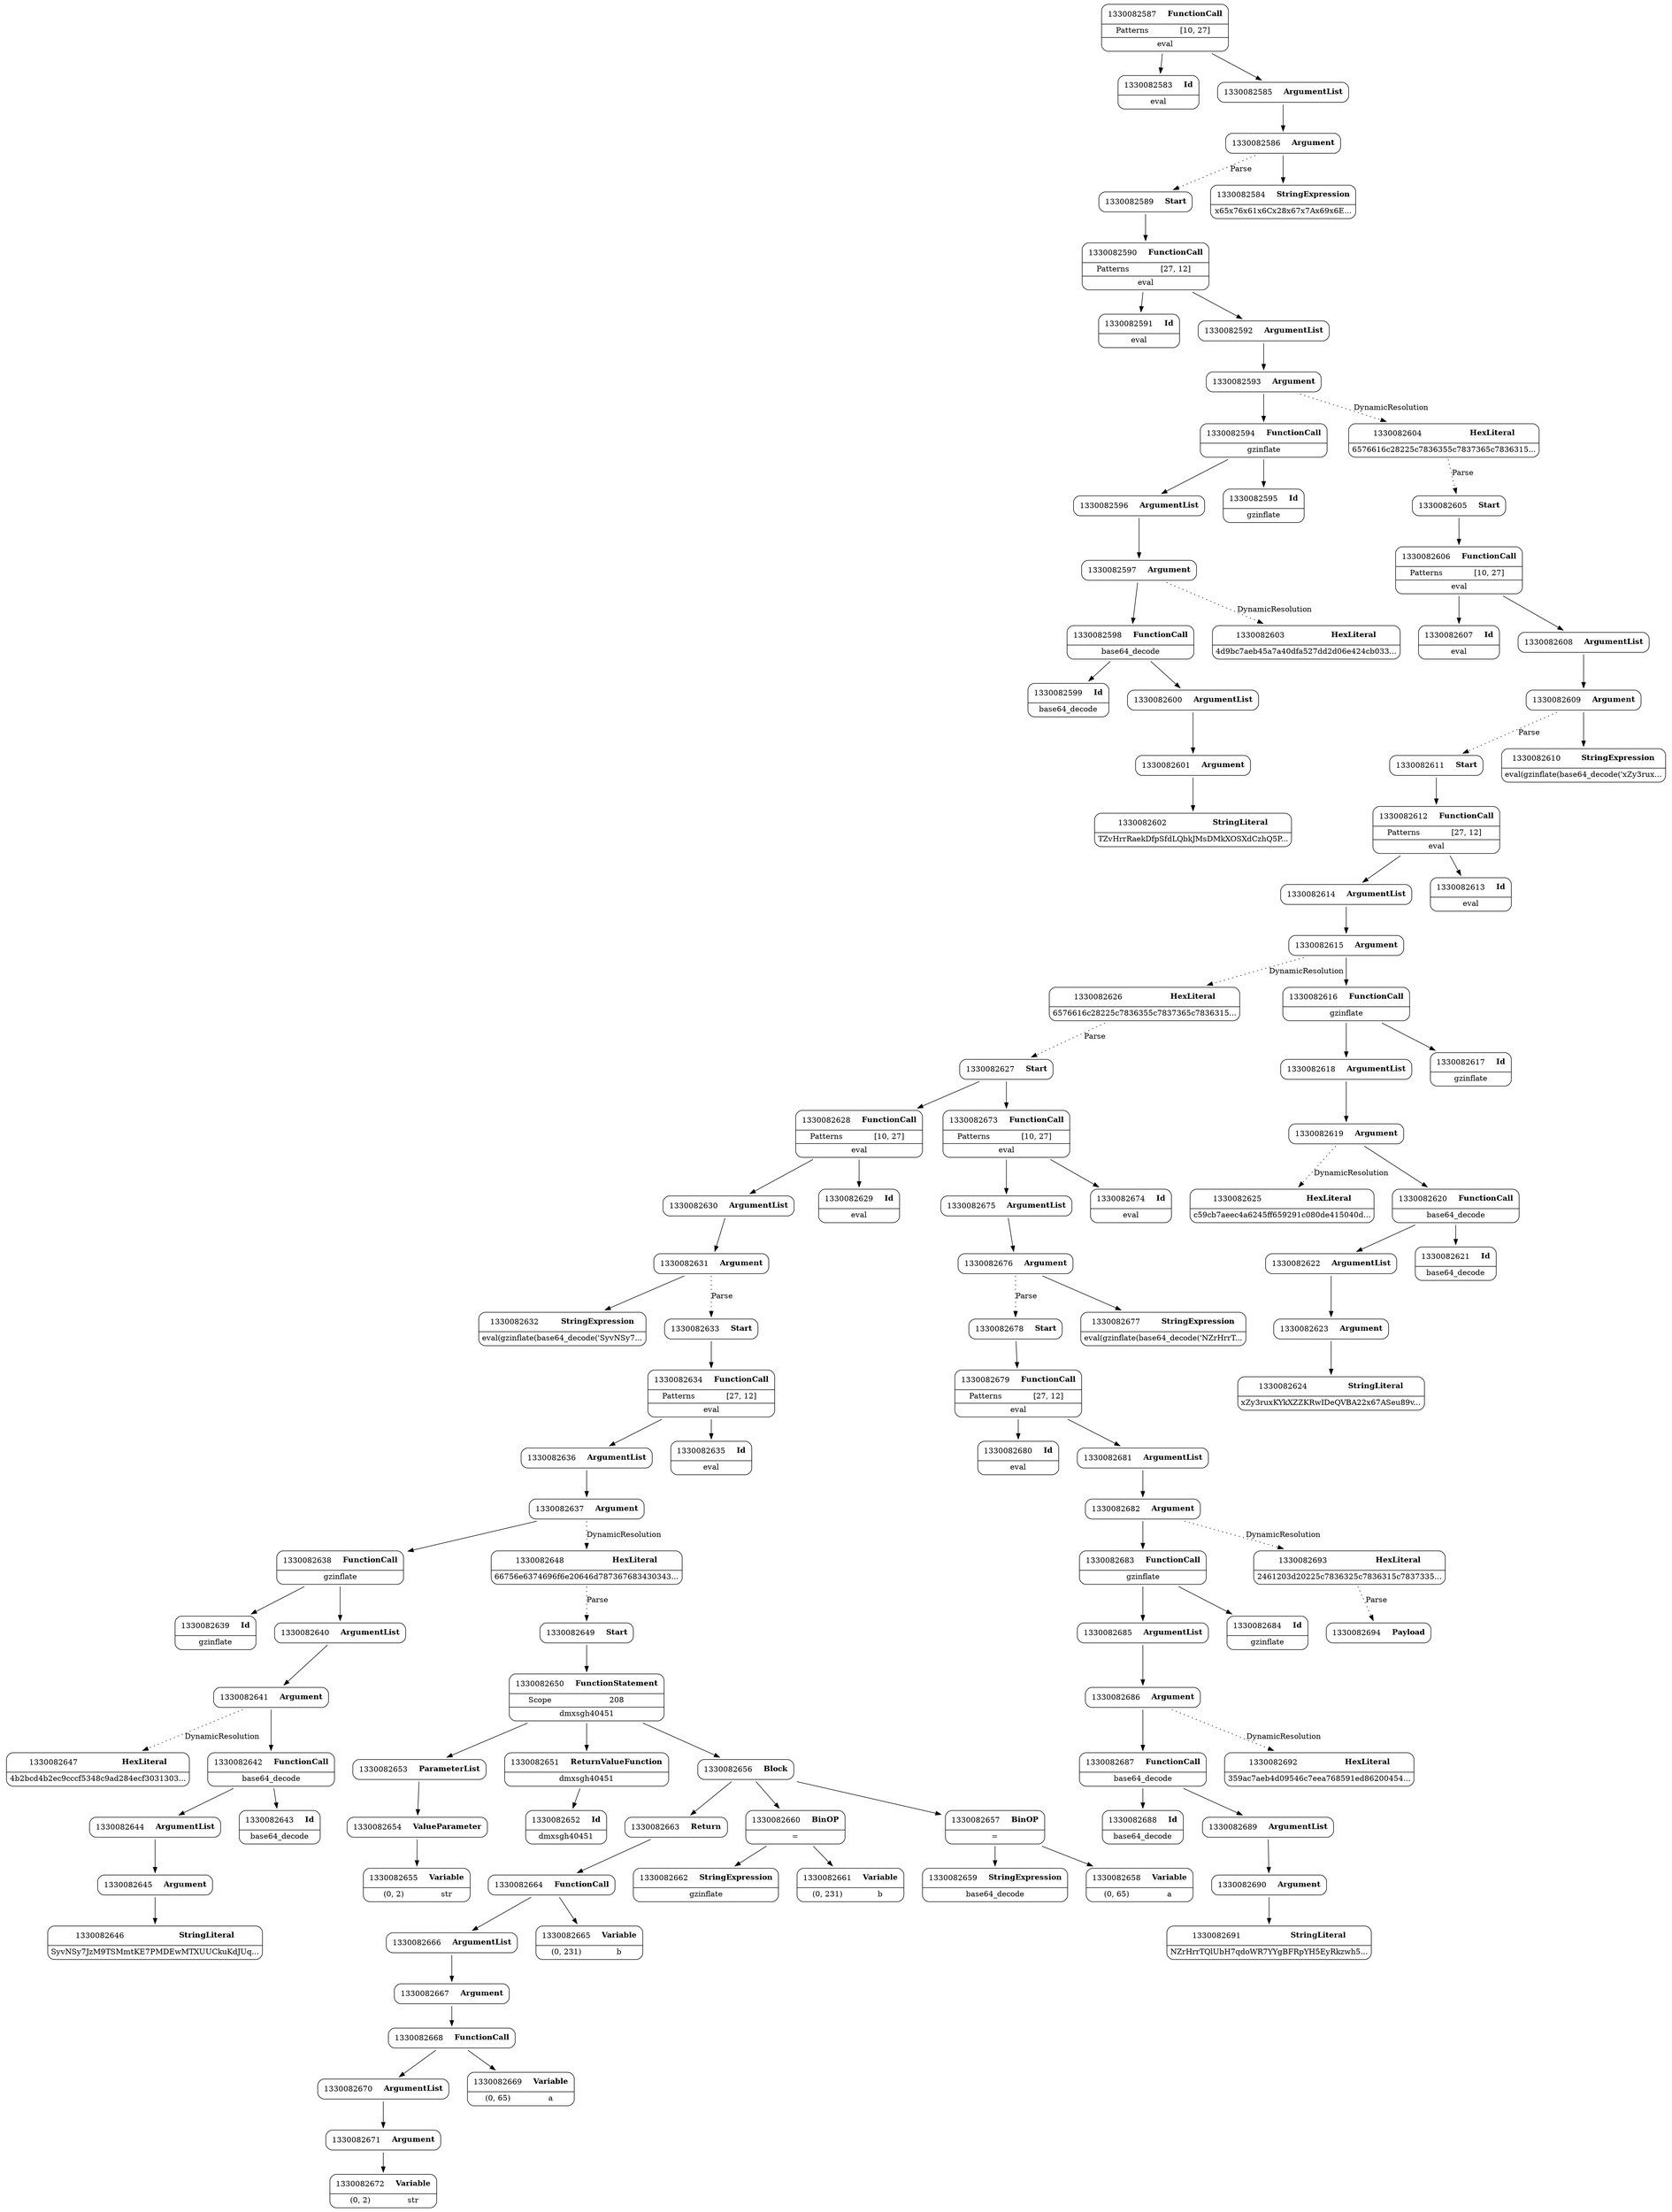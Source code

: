 digraph ast {
node [shape=none];
1330082631 [label=<<TABLE border='1' cellspacing='0' cellpadding='10' style='rounded' ><TR><TD border='0'>1330082631</TD><TD border='0'><B>Argument</B></TD></TR></TABLE>>];
1330082631 -> 1330082632 [weight=2];
1330082631 -> 1330082633 [style=dotted,label=Parse];
1330082630 [label=<<TABLE border='1' cellspacing='0' cellpadding='10' style='rounded' ><TR><TD border='0'>1330082630</TD><TD border='0'><B>ArgumentList</B></TD></TR></TABLE>>];
1330082630 -> 1330082631 [weight=2];
1330082629 [label=<<TABLE border='1' cellspacing='0' cellpadding='10' style='rounded' ><TR><TD border='0'>1330082629</TD><TD border='0'><B>Id</B></TD></TR><HR/><TR><TD border='0' cellpadding='5' colspan='2'>eval</TD></TR></TABLE>>];
1330082628 [label=<<TABLE border='1' cellspacing='0' cellpadding='10' style='rounded' ><TR><TD border='0'>1330082628</TD><TD border='0'><B>FunctionCall</B></TD></TR><HR/><TR><TD border='0' cellpadding='5'>Patterns</TD><TD border='0' cellpadding='5'>[10, 27]</TD></TR><HR/><TR><TD border='0' cellpadding='5' colspan='2'>eval</TD></TR></TABLE>>];
1330082628 -> 1330082629 [weight=2];
1330082628 -> 1330082630 [weight=2];
1330082627 [label=<<TABLE border='1' cellspacing='0' cellpadding='10' style='rounded' ><TR><TD border='0'>1330082627</TD><TD border='0'><B>Start</B></TD></TR></TABLE>>];
1330082627 -> 1330082628 [weight=2];
1330082627 -> 1330082673 [weight=2];
1330082626 [label=<<TABLE border='1' cellspacing='0' cellpadding='10' style='rounded' ><TR><TD border='0'>1330082626</TD><TD border='0'><B>HexLiteral</B></TD></TR><HR/><TR><TD border='0' cellpadding='5' colspan='2'>6576616c28225c7836355c7837365c7836315...</TD></TR></TABLE>>];
1330082626 -> 1330082627 [style=dotted,label=Parse];
1330082625 [label=<<TABLE border='1' cellspacing='0' cellpadding='10' style='rounded' ><TR><TD border='0'>1330082625</TD><TD border='0'><B>HexLiteral</B></TD></TR><HR/><TR><TD border='0' cellpadding='5' colspan='2'>c59cb7aeec4a6245ff659291c080de415040d...</TD></TR></TABLE>>];
1330082624 [label=<<TABLE border='1' cellspacing='0' cellpadding='10' style='rounded' ><TR><TD border='0'>1330082624</TD><TD border='0'><B>StringLiteral</B></TD></TR><HR/><TR><TD border='0' cellpadding='5' colspan='2'>xZy3ruxKYkXZZKRwIDeQVBA22x67ASeu89v...</TD></TR></TABLE>>];
1330082639 [label=<<TABLE border='1' cellspacing='0' cellpadding='10' style='rounded' ><TR><TD border='0'>1330082639</TD><TD border='0'><B>Id</B></TD></TR><HR/><TR><TD border='0' cellpadding='5' colspan='2'>gzinflate</TD></TR></TABLE>>];
1330082638 [label=<<TABLE border='1' cellspacing='0' cellpadding='10' style='rounded' ><TR><TD border='0'>1330082638</TD><TD border='0'><B>FunctionCall</B></TD></TR><HR/><TR><TD border='0' cellpadding='5' colspan='2'>gzinflate</TD></TR></TABLE>>];
1330082638 -> 1330082639 [weight=2];
1330082638 -> 1330082640 [weight=2];
1330082637 [label=<<TABLE border='1' cellspacing='0' cellpadding='10' style='rounded' ><TR><TD border='0'>1330082637</TD><TD border='0'><B>Argument</B></TD></TR></TABLE>>];
1330082637 -> 1330082638 [weight=2];
1330082637 -> 1330082648 [style=dotted,label=DynamicResolution];
1330082636 [label=<<TABLE border='1' cellspacing='0' cellpadding='10' style='rounded' ><TR><TD border='0'>1330082636</TD><TD border='0'><B>ArgumentList</B></TD></TR></TABLE>>];
1330082636 -> 1330082637 [weight=2];
1330082635 [label=<<TABLE border='1' cellspacing='0' cellpadding='10' style='rounded' ><TR><TD border='0'>1330082635</TD><TD border='0'><B>Id</B></TD></TR><HR/><TR><TD border='0' cellpadding='5' colspan='2'>eval</TD></TR></TABLE>>];
1330082634 [label=<<TABLE border='1' cellspacing='0' cellpadding='10' style='rounded' ><TR><TD border='0'>1330082634</TD><TD border='0'><B>FunctionCall</B></TD></TR><HR/><TR><TD border='0' cellpadding='5'>Patterns</TD><TD border='0' cellpadding='5'>[27, 12]</TD></TR><HR/><TR><TD border='0' cellpadding='5' colspan='2'>eval</TD></TR></TABLE>>];
1330082634 -> 1330082635 [weight=2];
1330082634 -> 1330082636 [weight=2];
1330082633 [label=<<TABLE border='1' cellspacing='0' cellpadding='10' style='rounded' ><TR><TD border='0'>1330082633</TD><TD border='0'><B>Start</B></TD></TR></TABLE>>];
1330082633 -> 1330082634 [weight=2];
1330082632 [label=<<TABLE border='1' cellspacing='0' cellpadding='10' style='rounded' ><TR><TD border='0'>1330082632</TD><TD border='0'><B>StringExpression</B></TD></TR><HR/><TR><TD border='0' cellpadding='5' colspan='2'>eval(gzinflate(base64_decode('SyvNSy7...</TD></TR></TABLE>>];
1330082647 [label=<<TABLE border='1' cellspacing='0' cellpadding='10' style='rounded' ><TR><TD border='0'>1330082647</TD><TD border='0'><B>HexLiteral</B></TD></TR><HR/><TR><TD border='0' cellpadding='5' colspan='2'>4b2bcd4b2ec9cccf5348c9ad284ecf3031303...</TD></TR></TABLE>>];
1330082646 [label=<<TABLE border='1' cellspacing='0' cellpadding='10' style='rounded' ><TR><TD border='0'>1330082646</TD><TD border='0'><B>StringLiteral</B></TD></TR><HR/><TR><TD border='0' cellpadding='5' colspan='2'>SyvNSy7JzM9TSMmtKE7PMDEwMTXUUCkuKdJUq...</TD></TR></TABLE>>];
1330082645 [label=<<TABLE border='1' cellspacing='0' cellpadding='10' style='rounded' ><TR><TD border='0'>1330082645</TD><TD border='0'><B>Argument</B></TD></TR></TABLE>>];
1330082645 -> 1330082646 [weight=2];
1330082644 [label=<<TABLE border='1' cellspacing='0' cellpadding='10' style='rounded' ><TR><TD border='0'>1330082644</TD><TD border='0'><B>ArgumentList</B></TD></TR></TABLE>>];
1330082644 -> 1330082645 [weight=2];
1330082643 [label=<<TABLE border='1' cellspacing='0' cellpadding='10' style='rounded' ><TR><TD border='0'>1330082643</TD><TD border='0'><B>Id</B></TD></TR><HR/><TR><TD border='0' cellpadding='5' colspan='2'>base64_decode</TD></TR></TABLE>>];
1330082642 [label=<<TABLE border='1' cellspacing='0' cellpadding='10' style='rounded' ><TR><TD border='0'>1330082642</TD><TD border='0'><B>FunctionCall</B></TD></TR><HR/><TR><TD border='0' cellpadding='5' colspan='2'>base64_decode</TD></TR></TABLE>>];
1330082642 -> 1330082643 [weight=2];
1330082642 -> 1330082644 [weight=2];
1330082641 [label=<<TABLE border='1' cellspacing='0' cellpadding='10' style='rounded' ><TR><TD border='0'>1330082641</TD><TD border='0'><B>Argument</B></TD></TR></TABLE>>];
1330082641 -> 1330082642 [weight=2];
1330082641 -> 1330082647 [style=dotted,label=DynamicResolution];
1330082640 [label=<<TABLE border='1' cellspacing='0' cellpadding='10' style='rounded' ><TR><TD border='0'>1330082640</TD><TD border='0'><B>ArgumentList</B></TD></TR></TABLE>>];
1330082640 -> 1330082641 [weight=2];
1330082655 [label=<<TABLE border='1' cellspacing='0' cellpadding='10' style='rounded' ><TR><TD border='0'>1330082655</TD><TD border='0'><B>Variable</B></TD></TR><HR/><TR><TD border='0' cellpadding='5'>(0, 2)</TD><TD border='0' cellpadding='5'>str</TD></TR></TABLE>>];
1330082654 [label=<<TABLE border='1' cellspacing='0' cellpadding='10' style='rounded' ><TR><TD border='0'>1330082654</TD><TD border='0'><B>ValueParameter</B></TD></TR></TABLE>>];
1330082654 -> 1330082655 [weight=2];
1330082653 [label=<<TABLE border='1' cellspacing='0' cellpadding='10' style='rounded' ><TR><TD border='0'>1330082653</TD><TD border='0'><B>ParameterList</B></TD></TR></TABLE>>];
1330082653 -> 1330082654 [weight=2];
1330082652 [label=<<TABLE border='1' cellspacing='0' cellpadding='10' style='rounded' ><TR><TD border='0'>1330082652</TD><TD border='0'><B>Id</B></TD></TR><HR/><TR><TD border='0' cellpadding='5' colspan='2'>dmxsgh40451</TD></TR></TABLE>>];
1330082651 [label=<<TABLE border='1' cellspacing='0' cellpadding='10' style='rounded' ><TR><TD border='0'>1330082651</TD><TD border='0'><B>ReturnValueFunction</B></TD></TR><HR/><TR><TD border='0' cellpadding='5' colspan='2'>dmxsgh40451</TD></TR></TABLE>>];
1330082651 -> 1330082652 [weight=2];
1330082650 [label=<<TABLE border='1' cellspacing='0' cellpadding='10' style='rounded' ><TR><TD border='0'>1330082650</TD><TD border='0'><B>FunctionStatement</B></TD></TR><HR/><TR><TD border='0' cellpadding='5'>Scope</TD><TD border='0' cellpadding='5'>208</TD></TR><HR/><TR><TD border='0' cellpadding='5' colspan='2'>dmxsgh40451</TD></TR></TABLE>>];
1330082650 -> 1330082651 [weight=2];
1330082650 -> 1330082653 [weight=2];
1330082650 -> 1330082656 [weight=2];
1330082649 [label=<<TABLE border='1' cellspacing='0' cellpadding='10' style='rounded' ><TR><TD border='0'>1330082649</TD><TD border='0'><B>Start</B></TD></TR></TABLE>>];
1330082649 -> 1330082650 [weight=2];
1330082648 [label=<<TABLE border='1' cellspacing='0' cellpadding='10' style='rounded' ><TR><TD border='0'>1330082648</TD><TD border='0'><B>HexLiteral</B></TD></TR><HR/><TR><TD border='0' cellpadding='5' colspan='2'>66756e6374696f6e20646d787367683430343...</TD></TR></TABLE>>];
1330082648 -> 1330082649 [style=dotted,label=Parse];
1330082663 [label=<<TABLE border='1' cellspacing='0' cellpadding='10' style='rounded' ><TR><TD border='0'>1330082663</TD><TD border='0'><B>Return</B></TD></TR></TABLE>>];
1330082663 -> 1330082664 [weight=2];
1330082662 [label=<<TABLE border='1' cellspacing='0' cellpadding='10' style='rounded' ><TR><TD border='0'>1330082662</TD><TD border='0'><B>StringExpression</B></TD></TR><HR/><TR><TD border='0' cellpadding='5' colspan='2'>gzinflate</TD></TR></TABLE>>];
1330082661 [label=<<TABLE border='1' cellspacing='0' cellpadding='10' style='rounded' ><TR><TD border='0'>1330082661</TD><TD border='0'><B>Variable</B></TD></TR><HR/><TR><TD border='0' cellpadding='5'>(0, 231)</TD><TD border='0' cellpadding='5'>b</TD></TR></TABLE>>];
1330082660 [label=<<TABLE border='1' cellspacing='0' cellpadding='10' style='rounded' ><TR><TD border='0'>1330082660</TD><TD border='0'><B>BinOP</B></TD></TR><HR/><TR><TD border='0' cellpadding='5' colspan='2'>=</TD></TR></TABLE>>];
1330082660 -> 1330082661 [weight=2];
1330082660 -> 1330082662 [weight=2];
1330082659 [label=<<TABLE border='1' cellspacing='0' cellpadding='10' style='rounded' ><TR><TD border='0'>1330082659</TD><TD border='0'><B>StringExpression</B></TD></TR><HR/><TR><TD border='0' cellpadding='5' colspan='2'>base64_decode</TD></TR></TABLE>>];
1330082658 [label=<<TABLE border='1' cellspacing='0' cellpadding='10' style='rounded' ><TR><TD border='0'>1330082658</TD><TD border='0'><B>Variable</B></TD></TR><HR/><TR><TD border='0' cellpadding='5'>(0, 65)</TD><TD border='0' cellpadding='5'>a</TD></TR></TABLE>>];
1330082657 [label=<<TABLE border='1' cellspacing='0' cellpadding='10' style='rounded' ><TR><TD border='0'>1330082657</TD><TD border='0'><B>BinOP</B></TD></TR><HR/><TR><TD border='0' cellpadding='5' colspan='2'>=</TD></TR></TABLE>>];
1330082657 -> 1330082658 [weight=2];
1330082657 -> 1330082659 [weight=2];
1330082656 [label=<<TABLE border='1' cellspacing='0' cellpadding='10' style='rounded' ><TR><TD border='0'>1330082656</TD><TD border='0'><B>Block</B></TD></TR></TABLE>>];
1330082656 -> 1330082657 [weight=2];
1330082656 -> 1330082660 [weight=2];
1330082656 -> 1330082663 [weight=2];
1330082671 [label=<<TABLE border='1' cellspacing='0' cellpadding='10' style='rounded' ><TR><TD border='0'>1330082671</TD><TD border='0'><B>Argument</B></TD></TR></TABLE>>];
1330082671 -> 1330082672 [weight=2];
1330082670 [label=<<TABLE border='1' cellspacing='0' cellpadding='10' style='rounded' ><TR><TD border='0'>1330082670</TD><TD border='0'><B>ArgumentList</B></TD></TR></TABLE>>];
1330082670 -> 1330082671 [weight=2];
1330082669 [label=<<TABLE border='1' cellspacing='0' cellpadding='10' style='rounded' ><TR><TD border='0'>1330082669</TD><TD border='0'><B>Variable</B></TD></TR><HR/><TR><TD border='0' cellpadding='5'>(0, 65)</TD><TD border='0' cellpadding='5'>a</TD></TR></TABLE>>];
1330082668 [label=<<TABLE border='1' cellspacing='0' cellpadding='10' style='rounded' ><TR><TD border='0'>1330082668</TD><TD border='0'><B>FunctionCall</B></TD></TR></TABLE>>];
1330082668 -> 1330082669 [weight=2];
1330082668 -> 1330082670 [weight=2];
1330082667 [label=<<TABLE border='1' cellspacing='0' cellpadding='10' style='rounded' ><TR><TD border='0'>1330082667</TD><TD border='0'><B>Argument</B></TD></TR></TABLE>>];
1330082667 -> 1330082668 [weight=2];
1330082666 [label=<<TABLE border='1' cellspacing='0' cellpadding='10' style='rounded' ><TR><TD border='0'>1330082666</TD><TD border='0'><B>ArgumentList</B></TD></TR></TABLE>>];
1330082666 -> 1330082667 [weight=2];
1330082665 [label=<<TABLE border='1' cellspacing='0' cellpadding='10' style='rounded' ><TR><TD border='0'>1330082665</TD><TD border='0'><B>Variable</B></TD></TR><HR/><TR><TD border='0' cellpadding='5'>(0, 231)</TD><TD border='0' cellpadding='5'>b</TD></TR></TABLE>>];
1330082664 [label=<<TABLE border='1' cellspacing='0' cellpadding='10' style='rounded' ><TR><TD border='0'>1330082664</TD><TD border='0'><B>FunctionCall</B></TD></TR></TABLE>>];
1330082664 -> 1330082665 [weight=2];
1330082664 -> 1330082666 [weight=2];
1330082679 [label=<<TABLE border='1' cellspacing='0' cellpadding='10' style='rounded' ><TR><TD border='0'>1330082679</TD><TD border='0'><B>FunctionCall</B></TD></TR><HR/><TR><TD border='0' cellpadding='5'>Patterns</TD><TD border='0' cellpadding='5'>[27, 12]</TD></TR><HR/><TR><TD border='0' cellpadding='5' colspan='2'>eval</TD></TR></TABLE>>];
1330082679 -> 1330082680 [weight=2];
1330082679 -> 1330082681 [weight=2];
1330082678 [label=<<TABLE border='1' cellspacing='0' cellpadding='10' style='rounded' ><TR><TD border='0'>1330082678</TD><TD border='0'><B>Start</B></TD></TR></TABLE>>];
1330082678 -> 1330082679 [weight=2];
1330082677 [label=<<TABLE border='1' cellspacing='0' cellpadding='10' style='rounded' ><TR><TD border='0'>1330082677</TD><TD border='0'><B>StringExpression</B></TD></TR><HR/><TR><TD border='0' cellpadding='5' colspan='2'>eval(gzinflate(base64_decode('NZrHrrT...</TD></TR></TABLE>>];
1330082676 [label=<<TABLE border='1' cellspacing='0' cellpadding='10' style='rounded' ><TR><TD border='0'>1330082676</TD><TD border='0'><B>Argument</B></TD></TR></TABLE>>];
1330082676 -> 1330082677 [weight=2];
1330082676 -> 1330082678 [style=dotted,label=Parse];
1330082675 [label=<<TABLE border='1' cellspacing='0' cellpadding='10' style='rounded' ><TR><TD border='0'>1330082675</TD><TD border='0'><B>ArgumentList</B></TD></TR></TABLE>>];
1330082675 -> 1330082676 [weight=2];
1330082674 [label=<<TABLE border='1' cellspacing='0' cellpadding='10' style='rounded' ><TR><TD border='0'>1330082674</TD><TD border='0'><B>Id</B></TD></TR><HR/><TR><TD border='0' cellpadding='5' colspan='2'>eval</TD></TR></TABLE>>];
1330082673 [label=<<TABLE border='1' cellspacing='0' cellpadding='10' style='rounded' ><TR><TD border='0'>1330082673</TD><TD border='0'><B>FunctionCall</B></TD></TR><HR/><TR><TD border='0' cellpadding='5'>Patterns</TD><TD border='0' cellpadding='5'>[10, 27]</TD></TR><HR/><TR><TD border='0' cellpadding='5' colspan='2'>eval</TD></TR></TABLE>>];
1330082673 -> 1330082674 [weight=2];
1330082673 -> 1330082675 [weight=2];
1330082672 [label=<<TABLE border='1' cellspacing='0' cellpadding='10' style='rounded' ><TR><TD border='0'>1330082672</TD><TD border='0'><B>Variable</B></TD></TR><HR/><TR><TD border='0' cellpadding='5'>(0, 2)</TD><TD border='0' cellpadding='5'>str</TD></TR></TABLE>>];
1330082687 [label=<<TABLE border='1' cellspacing='0' cellpadding='10' style='rounded' ><TR><TD border='0'>1330082687</TD><TD border='0'><B>FunctionCall</B></TD></TR><HR/><TR><TD border='0' cellpadding='5' colspan='2'>base64_decode</TD></TR></TABLE>>];
1330082687 -> 1330082688 [weight=2];
1330082687 -> 1330082689 [weight=2];
1330082686 [label=<<TABLE border='1' cellspacing='0' cellpadding='10' style='rounded' ><TR><TD border='0'>1330082686</TD><TD border='0'><B>Argument</B></TD></TR></TABLE>>];
1330082686 -> 1330082687 [weight=2];
1330082686 -> 1330082692 [style=dotted,label=DynamicResolution];
1330082685 [label=<<TABLE border='1' cellspacing='0' cellpadding='10' style='rounded' ><TR><TD border='0'>1330082685</TD><TD border='0'><B>ArgumentList</B></TD></TR></TABLE>>];
1330082685 -> 1330082686 [weight=2];
1330082684 [label=<<TABLE border='1' cellspacing='0' cellpadding='10' style='rounded' ><TR><TD border='0'>1330082684</TD><TD border='0'><B>Id</B></TD></TR><HR/><TR><TD border='0' cellpadding='5' colspan='2'>gzinflate</TD></TR></TABLE>>];
1330082683 [label=<<TABLE border='1' cellspacing='0' cellpadding='10' style='rounded' ><TR><TD border='0'>1330082683</TD><TD border='0'><B>FunctionCall</B></TD></TR><HR/><TR><TD border='0' cellpadding='5' colspan='2'>gzinflate</TD></TR></TABLE>>];
1330082683 -> 1330082684 [weight=2];
1330082683 -> 1330082685 [weight=2];
1330082682 [label=<<TABLE border='1' cellspacing='0' cellpadding='10' style='rounded' ><TR><TD border='0'>1330082682</TD><TD border='0'><B>Argument</B></TD></TR></TABLE>>];
1330082682 -> 1330082683 [weight=2];
1330082682 -> 1330082693 [style=dotted,label=DynamicResolution];
1330082681 [label=<<TABLE border='1' cellspacing='0' cellpadding='10' style='rounded' ><TR><TD border='0'>1330082681</TD><TD border='0'><B>ArgumentList</B></TD></TR></TABLE>>];
1330082681 -> 1330082682 [weight=2];
1330082680 [label=<<TABLE border='1' cellspacing='0' cellpadding='10' style='rounded' ><TR><TD border='0'>1330082680</TD><TD border='0'><B>Id</B></TD></TR><HR/><TR><TD border='0' cellpadding='5' colspan='2'>eval</TD></TR></TABLE>>];
1330082583 [label=<<TABLE border='1' cellspacing='0' cellpadding='10' style='rounded' ><TR><TD border='0'>1330082583</TD><TD border='0'><B>Id</B></TD></TR><HR/><TR><TD border='0' cellpadding='5' colspan='2'>eval</TD></TR></TABLE>>];
1330082591 [label=<<TABLE border='1' cellspacing='0' cellpadding='10' style='rounded' ><TR><TD border='0'>1330082591</TD><TD border='0'><B>Id</B></TD></TR><HR/><TR><TD border='0' cellpadding='5' colspan='2'>eval</TD></TR></TABLE>>];
1330082590 [label=<<TABLE border='1' cellspacing='0' cellpadding='10' style='rounded' ><TR><TD border='0'>1330082590</TD><TD border='0'><B>FunctionCall</B></TD></TR><HR/><TR><TD border='0' cellpadding='5'>Patterns</TD><TD border='0' cellpadding='5'>[27, 12]</TD></TR><HR/><TR><TD border='0' cellpadding='5' colspan='2'>eval</TD></TR></TABLE>>];
1330082590 -> 1330082591 [weight=2];
1330082590 -> 1330082592 [weight=2];
1330082589 [label=<<TABLE border='1' cellspacing='0' cellpadding='10' style='rounded' ><TR><TD border='0'>1330082589</TD><TD border='0'><B>Start</B></TD></TR></TABLE>>];
1330082589 -> 1330082590 [weight=2];
1330082587 [label=<<TABLE border='1' cellspacing='0' cellpadding='10' style='rounded' ><TR><TD border='0'>1330082587</TD><TD border='0'><B>FunctionCall</B></TD></TR><HR/><TR><TD border='0' cellpadding='5'>Patterns</TD><TD border='0' cellpadding='5'>[10, 27]</TD></TR><HR/><TR><TD border='0' cellpadding='5' colspan='2'>eval</TD></TR></TABLE>>];
1330082587 -> 1330082583 [weight=2];
1330082587 -> 1330082585 [weight=2];
1330082586 [label=<<TABLE border='1' cellspacing='0' cellpadding='10' style='rounded' ><TR><TD border='0'>1330082586</TD><TD border='0'><B>Argument</B></TD></TR></TABLE>>];
1330082586 -> 1330082584 [weight=2];
1330082586 -> 1330082589 [style=dotted,label=Parse];
1330082585 [label=<<TABLE border='1' cellspacing='0' cellpadding='10' style='rounded' ><TR><TD border='0'>1330082585</TD><TD border='0'><B>ArgumentList</B></TD></TR></TABLE>>];
1330082585 -> 1330082586 [weight=2];
1330082584 [label=<<TABLE border='1' cellspacing='0' cellpadding='10' style='rounded' ><TR><TD border='0'>1330082584</TD><TD border='0'><B>StringExpression</B></TD></TR><HR/><TR><TD border='0' cellpadding='5' colspan='2'>x65x76x61x6Cx28x67x7Ax69x6E...</TD></TR></TABLE>>];
1330082599 [label=<<TABLE border='1' cellspacing='0' cellpadding='10' style='rounded' ><TR><TD border='0'>1330082599</TD><TD border='0'><B>Id</B></TD></TR><HR/><TR><TD border='0' cellpadding='5' colspan='2'>base64_decode</TD></TR></TABLE>>];
1330082598 [label=<<TABLE border='1' cellspacing='0' cellpadding='10' style='rounded' ><TR><TD border='0'>1330082598</TD><TD border='0'><B>FunctionCall</B></TD></TR><HR/><TR><TD border='0' cellpadding='5' colspan='2'>base64_decode</TD></TR></TABLE>>];
1330082598 -> 1330082599 [weight=2];
1330082598 -> 1330082600 [weight=2];
1330082597 [label=<<TABLE border='1' cellspacing='0' cellpadding='10' style='rounded' ><TR><TD border='0'>1330082597</TD><TD border='0'><B>Argument</B></TD></TR></TABLE>>];
1330082597 -> 1330082598 [weight=2];
1330082597 -> 1330082603 [style=dotted,label=DynamicResolution];
1330082596 [label=<<TABLE border='1' cellspacing='0' cellpadding='10' style='rounded' ><TR><TD border='0'>1330082596</TD><TD border='0'><B>ArgumentList</B></TD></TR></TABLE>>];
1330082596 -> 1330082597 [weight=2];
1330082595 [label=<<TABLE border='1' cellspacing='0' cellpadding='10' style='rounded' ><TR><TD border='0'>1330082595</TD><TD border='0'><B>Id</B></TD></TR><HR/><TR><TD border='0' cellpadding='5' colspan='2'>gzinflate</TD></TR></TABLE>>];
1330082594 [label=<<TABLE border='1' cellspacing='0' cellpadding='10' style='rounded' ><TR><TD border='0'>1330082594</TD><TD border='0'><B>FunctionCall</B></TD></TR><HR/><TR><TD border='0' cellpadding='5' colspan='2'>gzinflate</TD></TR></TABLE>>];
1330082594 -> 1330082595 [weight=2];
1330082594 -> 1330082596 [weight=2];
1330082593 [label=<<TABLE border='1' cellspacing='0' cellpadding='10' style='rounded' ><TR><TD border='0'>1330082593</TD><TD border='0'><B>Argument</B></TD></TR></TABLE>>];
1330082593 -> 1330082594 [weight=2];
1330082593 -> 1330082604 [style=dotted,label=DynamicResolution];
1330082592 [label=<<TABLE border='1' cellspacing='0' cellpadding='10' style='rounded' ><TR><TD border='0'>1330082592</TD><TD border='0'><B>ArgumentList</B></TD></TR></TABLE>>];
1330082592 -> 1330082593 [weight=2];
1330082607 [label=<<TABLE border='1' cellspacing='0' cellpadding='10' style='rounded' ><TR><TD border='0'>1330082607</TD><TD border='0'><B>Id</B></TD></TR><HR/><TR><TD border='0' cellpadding='5' colspan='2'>eval</TD></TR></TABLE>>];
1330082606 [label=<<TABLE border='1' cellspacing='0' cellpadding='10' style='rounded' ><TR><TD border='0'>1330082606</TD><TD border='0'><B>FunctionCall</B></TD></TR><HR/><TR><TD border='0' cellpadding='5'>Patterns</TD><TD border='0' cellpadding='5'>[10, 27]</TD></TR><HR/><TR><TD border='0' cellpadding='5' colspan='2'>eval</TD></TR></TABLE>>];
1330082606 -> 1330082607 [weight=2];
1330082606 -> 1330082608 [weight=2];
1330082605 [label=<<TABLE border='1' cellspacing='0' cellpadding='10' style='rounded' ><TR><TD border='0'>1330082605</TD><TD border='0'><B>Start</B></TD></TR></TABLE>>];
1330082605 -> 1330082606 [weight=2];
1330082604 [label=<<TABLE border='1' cellspacing='0' cellpadding='10' style='rounded' ><TR><TD border='0'>1330082604</TD><TD border='0'><B>HexLiteral</B></TD></TR><HR/><TR><TD border='0' cellpadding='5' colspan='2'>6576616c28225c7836355c7837365c7836315...</TD></TR></TABLE>>];
1330082604 -> 1330082605 [style=dotted,label=Parse];
1330082603 [label=<<TABLE border='1' cellspacing='0' cellpadding='10' style='rounded' ><TR><TD border='0'>1330082603</TD><TD border='0'><B>HexLiteral</B></TD></TR><HR/><TR><TD border='0' cellpadding='5' colspan='2'>4d9bc7aeb45a7a40dfa527dd2d06e424cb033...</TD></TR></TABLE>>];
1330082602 [label=<<TABLE border='1' cellspacing='0' cellpadding='10' style='rounded' ><TR><TD border='0'>1330082602</TD><TD border='0'><B>StringLiteral</B></TD></TR><HR/><TR><TD border='0' cellpadding='5' colspan='2'>TZvHrrRaekDfpSfdLQbkJMsDMkXOSXdCzhQ5P...</TD></TR></TABLE>>];
1330082601 [label=<<TABLE border='1' cellspacing='0' cellpadding='10' style='rounded' ><TR><TD border='0'>1330082601</TD><TD border='0'><B>Argument</B></TD></TR></TABLE>>];
1330082601 -> 1330082602 [weight=2];
1330082600 [label=<<TABLE border='1' cellspacing='0' cellpadding='10' style='rounded' ><TR><TD border='0'>1330082600</TD><TD border='0'><B>ArgumentList</B></TD></TR></TABLE>>];
1330082600 -> 1330082601 [weight=2];
1330082615 [label=<<TABLE border='1' cellspacing='0' cellpadding='10' style='rounded' ><TR><TD border='0'>1330082615</TD><TD border='0'><B>Argument</B></TD></TR></TABLE>>];
1330082615 -> 1330082616 [weight=2];
1330082615 -> 1330082626 [style=dotted,label=DynamicResolution];
1330082614 [label=<<TABLE border='1' cellspacing='0' cellpadding='10' style='rounded' ><TR><TD border='0'>1330082614</TD><TD border='0'><B>ArgumentList</B></TD></TR></TABLE>>];
1330082614 -> 1330082615 [weight=2];
1330082613 [label=<<TABLE border='1' cellspacing='0' cellpadding='10' style='rounded' ><TR><TD border='0'>1330082613</TD><TD border='0'><B>Id</B></TD></TR><HR/><TR><TD border='0' cellpadding='5' colspan='2'>eval</TD></TR></TABLE>>];
1330082612 [label=<<TABLE border='1' cellspacing='0' cellpadding='10' style='rounded' ><TR><TD border='0'>1330082612</TD><TD border='0'><B>FunctionCall</B></TD></TR><HR/><TR><TD border='0' cellpadding='5'>Patterns</TD><TD border='0' cellpadding='5'>[27, 12]</TD></TR><HR/><TR><TD border='0' cellpadding='5' colspan='2'>eval</TD></TR></TABLE>>];
1330082612 -> 1330082613 [weight=2];
1330082612 -> 1330082614 [weight=2];
1330082611 [label=<<TABLE border='1' cellspacing='0' cellpadding='10' style='rounded' ><TR><TD border='0'>1330082611</TD><TD border='0'><B>Start</B></TD></TR></TABLE>>];
1330082611 -> 1330082612 [weight=2];
1330082610 [label=<<TABLE border='1' cellspacing='0' cellpadding='10' style='rounded' ><TR><TD border='0'>1330082610</TD><TD border='0'><B>StringExpression</B></TD></TR><HR/><TR><TD border='0' cellpadding='5' colspan='2'>eval(gzinflate(base64_decode('xZy3rux...</TD></TR></TABLE>>];
1330082609 [label=<<TABLE border='1' cellspacing='0' cellpadding='10' style='rounded' ><TR><TD border='0'>1330082609</TD><TD border='0'><B>Argument</B></TD></TR></TABLE>>];
1330082609 -> 1330082610 [weight=2];
1330082609 -> 1330082611 [style=dotted,label=Parse];
1330082608 [label=<<TABLE border='1' cellspacing='0' cellpadding='10' style='rounded' ><TR><TD border='0'>1330082608</TD><TD border='0'><B>ArgumentList</B></TD></TR></TABLE>>];
1330082608 -> 1330082609 [weight=2];
1330082623 [label=<<TABLE border='1' cellspacing='0' cellpadding='10' style='rounded' ><TR><TD border='0'>1330082623</TD><TD border='0'><B>Argument</B></TD></TR></TABLE>>];
1330082623 -> 1330082624 [weight=2];
1330082622 [label=<<TABLE border='1' cellspacing='0' cellpadding='10' style='rounded' ><TR><TD border='0'>1330082622</TD><TD border='0'><B>ArgumentList</B></TD></TR></TABLE>>];
1330082622 -> 1330082623 [weight=2];
1330082621 [label=<<TABLE border='1' cellspacing='0' cellpadding='10' style='rounded' ><TR><TD border='0'>1330082621</TD><TD border='0'><B>Id</B></TD></TR><HR/><TR><TD border='0' cellpadding='5' colspan='2'>base64_decode</TD></TR></TABLE>>];
1330082620 [label=<<TABLE border='1' cellspacing='0' cellpadding='10' style='rounded' ><TR><TD border='0'>1330082620</TD><TD border='0'><B>FunctionCall</B></TD></TR><HR/><TR><TD border='0' cellpadding='5' colspan='2'>base64_decode</TD></TR></TABLE>>];
1330082620 -> 1330082621 [weight=2];
1330082620 -> 1330082622 [weight=2];
1330082619 [label=<<TABLE border='1' cellspacing='0' cellpadding='10' style='rounded' ><TR><TD border='0'>1330082619</TD><TD border='0'><B>Argument</B></TD></TR></TABLE>>];
1330082619 -> 1330082620 [weight=2];
1330082619 -> 1330082625 [style=dotted,label=DynamicResolution];
1330082618 [label=<<TABLE border='1' cellspacing='0' cellpadding='10' style='rounded' ><TR><TD border='0'>1330082618</TD><TD border='0'><B>ArgumentList</B></TD></TR></TABLE>>];
1330082618 -> 1330082619 [weight=2];
1330082617 [label=<<TABLE border='1' cellspacing='0' cellpadding='10' style='rounded' ><TR><TD border='0'>1330082617</TD><TD border='0'><B>Id</B></TD></TR><HR/><TR><TD border='0' cellpadding='5' colspan='2'>gzinflate</TD></TR></TABLE>>];
1330082616 [label=<<TABLE border='1' cellspacing='0' cellpadding='10' style='rounded' ><TR><TD border='0'>1330082616</TD><TD border='0'><B>FunctionCall</B></TD></TR><HR/><TR><TD border='0' cellpadding='5' colspan='2'>gzinflate</TD></TR></TABLE>>];
1330082616 -> 1330082617 [weight=2];
1330082616 -> 1330082618 [weight=2];
1330082694 [label=<<TABLE border='1' cellspacing='0' cellpadding='10' style='rounded' ><TR><TD border='0'>1330082694</TD><TD border='0'><B>Payload</B></TD></TR></TABLE>>];
1330082693 [label=<<TABLE border='1' cellspacing='0' cellpadding='10' style='rounded' ><TR><TD border='0'>1330082693</TD><TD border='0'><B>HexLiteral</B></TD></TR><HR/><TR><TD border='0' cellpadding='5' colspan='2'>2461203d20225c7836325c7836315c7837335...</TD></TR></TABLE>>];
1330082693 -> 1330082694 [style=dotted,label=Parse];
1330082692 [label=<<TABLE border='1' cellspacing='0' cellpadding='10' style='rounded' ><TR><TD border='0'>1330082692</TD><TD border='0'><B>HexLiteral</B></TD></TR><HR/><TR><TD border='0' cellpadding='5' colspan='2'>359ac7aeb4d09546c7eea768591ed86200454...</TD></TR></TABLE>>];
1330082691 [label=<<TABLE border='1' cellspacing='0' cellpadding='10' style='rounded' ><TR><TD border='0'>1330082691</TD><TD border='0'><B>StringLiteral</B></TD></TR><HR/><TR><TD border='0' cellpadding='5' colspan='2'>NZrHrrTQlUbH7qdoWR7YYgBFRpYH5EyRkzwh5...</TD></TR></TABLE>>];
1330082690 [label=<<TABLE border='1' cellspacing='0' cellpadding='10' style='rounded' ><TR><TD border='0'>1330082690</TD><TD border='0'><B>Argument</B></TD></TR></TABLE>>];
1330082690 -> 1330082691 [weight=2];
1330082689 [label=<<TABLE border='1' cellspacing='0' cellpadding='10' style='rounded' ><TR><TD border='0'>1330082689</TD><TD border='0'><B>ArgumentList</B></TD></TR></TABLE>>];
1330082689 -> 1330082690 [weight=2];
1330082688 [label=<<TABLE border='1' cellspacing='0' cellpadding='10' style='rounded' ><TR><TD border='0'>1330082688</TD><TD border='0'><B>Id</B></TD></TR><HR/><TR><TD border='0' cellpadding='5' colspan='2'>base64_decode</TD></TR></TABLE>>];
}
